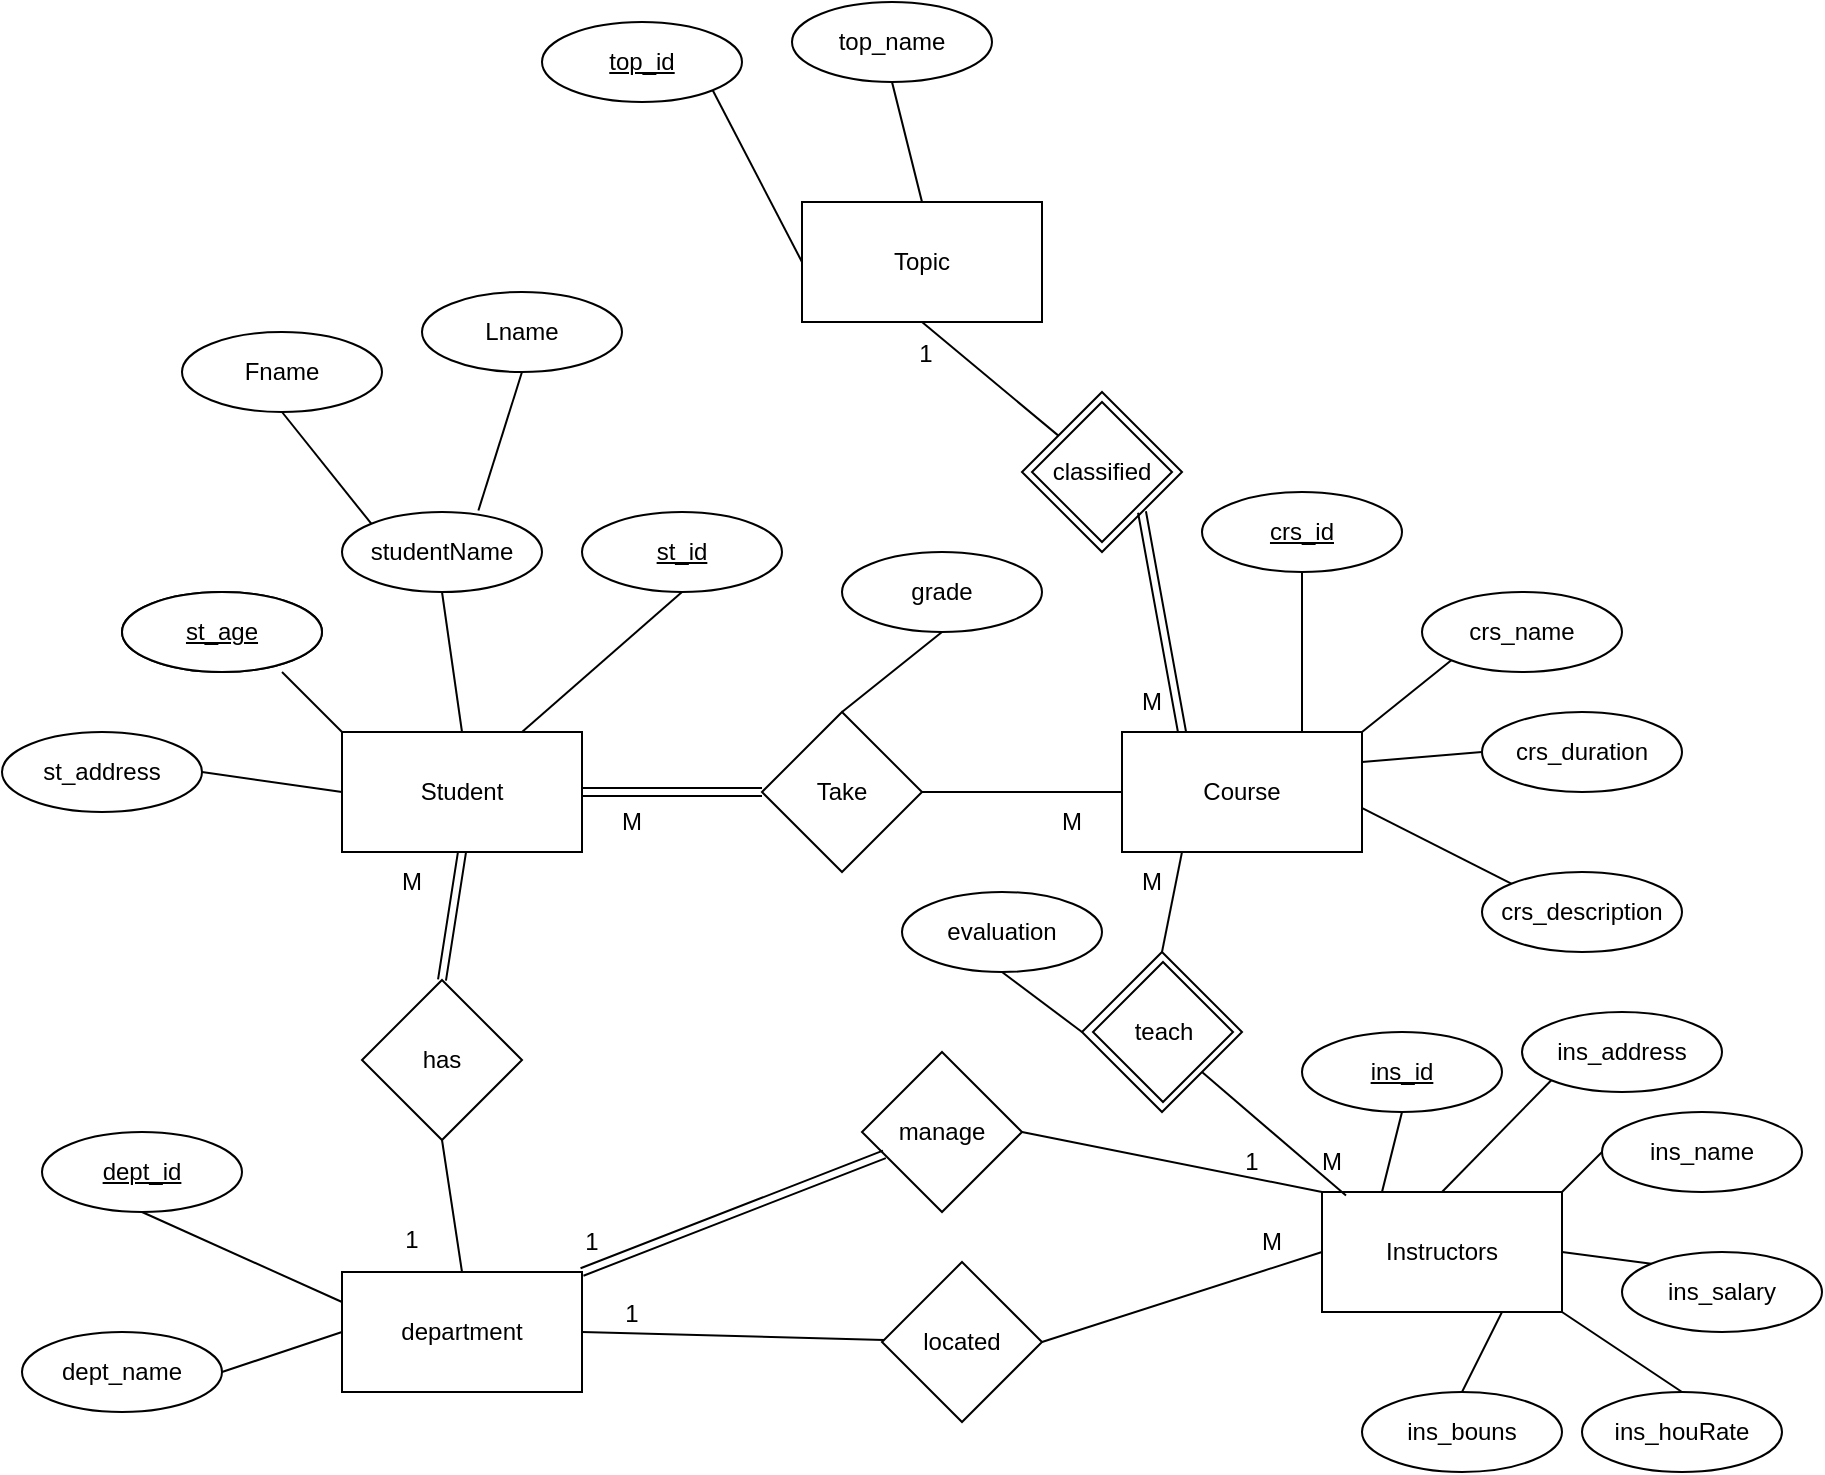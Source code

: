 <mxfile version="26.3.0">
  <diagram name="Page-1" id="MwVfZ_kmh55VOKtCk7Vx">
    <mxGraphModel dx="2017" dy="1715" grid="1" gridSize="10" guides="1" tooltips="1" connect="1" arrows="1" fold="1" page="1" pageScale="1" pageWidth="850" pageHeight="1100" math="0" shadow="0">
      <root>
        <mxCell id="0" />
        <mxCell id="1" parent="0" />
        <mxCell id="tnMj4dc2GbIXgGItkEYh-1" value="Student" style="rounded=0;whiteSpace=wrap;html=1;" parent="1" vertex="1">
          <mxGeometry x="100" y="40" width="120" height="60" as="geometry" />
        </mxCell>
        <mxCell id="tnMj4dc2GbIXgGItkEYh-2" value="department" style="rounded=0;whiteSpace=wrap;html=1;" parent="1" vertex="1">
          <mxGeometry x="100" y="310" width="120" height="60" as="geometry" />
        </mxCell>
        <mxCell id="tnMj4dc2GbIXgGItkEYh-4" value="Course" style="rounded=0;whiteSpace=wrap;html=1;" parent="1" vertex="1">
          <mxGeometry x="490" y="40" width="120" height="60" as="geometry" />
        </mxCell>
        <mxCell id="tnMj4dc2GbIXgGItkEYh-5" value="Topic" style="rounded=0;whiteSpace=wrap;html=1;" parent="1" vertex="1">
          <mxGeometry x="330" y="-225" width="120" height="60" as="geometry" />
        </mxCell>
        <mxCell id="tnMj4dc2GbIXgGItkEYh-6" value="Instructors" style="rounded=0;whiteSpace=wrap;html=1;" parent="1" vertex="1">
          <mxGeometry x="590" y="270" width="120" height="60" as="geometry" />
        </mxCell>
        <mxCell id="tnMj4dc2GbIXgGItkEYh-7" value="&lt;u&gt;st_id&lt;/u&gt;" style="ellipse;whiteSpace=wrap;html=1;" parent="1" vertex="1">
          <mxGeometry x="220" y="-70" width="100" height="40" as="geometry" />
        </mxCell>
        <mxCell id="tnMj4dc2GbIXgGItkEYh-8" value="studentName" style="ellipse;whiteSpace=wrap;html=1;" parent="1" vertex="1">
          <mxGeometry x="100" y="-70" width="100" height="40" as="geometry" />
        </mxCell>
        <mxCell id="tnMj4dc2GbIXgGItkEYh-9" value="&lt;u&gt;st_id&lt;/u&gt;" style="ellipse;whiteSpace=wrap;html=1;" parent="1" vertex="1">
          <mxGeometry x="-10" y="-30" width="100" height="40" as="geometry" />
        </mxCell>
        <mxCell id="tnMj4dc2GbIXgGItkEYh-10" value="&lt;u&gt;st_age&lt;/u&gt;" style="ellipse;whiteSpace=wrap;html=1;" parent="1" vertex="1">
          <mxGeometry x="-10" y="-30" width="100" height="40" as="geometry" />
        </mxCell>
        <mxCell id="tnMj4dc2GbIXgGItkEYh-11" value="st_address" style="ellipse;whiteSpace=wrap;html=1;" parent="1" vertex="1">
          <mxGeometry x="-70" y="40" width="100" height="40" as="geometry" />
        </mxCell>
        <mxCell id="tnMj4dc2GbIXgGItkEYh-12" value="Lname" style="ellipse;whiteSpace=wrap;html=1;" parent="1" vertex="1">
          <mxGeometry x="140" y="-180" width="100" height="40" as="geometry" />
        </mxCell>
        <mxCell id="tnMj4dc2GbIXgGItkEYh-13" value="Fname" style="ellipse;whiteSpace=wrap;html=1;" parent="1" vertex="1">
          <mxGeometry x="20" y="-160" width="100" height="40" as="geometry" />
        </mxCell>
        <mxCell id="tnMj4dc2GbIXgGItkEYh-14" value="" style="endArrow=none;html=1;rounded=0;entryX=0.5;entryY=1;entryDx=0;entryDy=0;exitX=0.682;exitY=-0.019;exitDx=0;exitDy=0;exitPerimeter=0;" parent="1" source="tnMj4dc2GbIXgGItkEYh-8" target="tnMj4dc2GbIXgGItkEYh-12" edge="1">
          <mxGeometry width="50" height="50" relative="1" as="geometry">
            <mxPoint x="150" y="-70" as="sourcePoint" />
            <mxPoint x="200" y="-120" as="targetPoint" />
          </mxGeometry>
        </mxCell>
        <mxCell id="tnMj4dc2GbIXgGItkEYh-16" value="" style="endArrow=none;html=1;rounded=0;entryX=0.5;entryY=1;entryDx=0;entryDy=0;exitX=0;exitY=0;exitDx=0;exitDy=0;" parent="1" source="tnMj4dc2GbIXgGItkEYh-8" target="tnMj4dc2GbIXgGItkEYh-13" edge="1">
          <mxGeometry width="50" height="50" relative="1" as="geometry">
            <mxPoint x="178" y="-61" as="sourcePoint" />
            <mxPoint x="200" y="-130" as="targetPoint" />
          </mxGeometry>
        </mxCell>
        <mxCell id="tnMj4dc2GbIXgGItkEYh-17" value="" style="endArrow=none;html=1;rounded=0;entryX=0.5;entryY=1;entryDx=0;entryDy=0;exitX=0.5;exitY=0;exitDx=0;exitDy=0;" parent="1" source="tnMj4dc2GbIXgGItkEYh-1" target="tnMj4dc2GbIXgGItkEYh-8" edge="1">
          <mxGeometry width="50" height="50" relative="1" as="geometry">
            <mxPoint x="160" y="50" as="sourcePoint" />
            <mxPoint x="182" y="-29" as="targetPoint" />
          </mxGeometry>
        </mxCell>
        <mxCell id="tnMj4dc2GbIXgGItkEYh-18" value="" style="endArrow=none;html=1;rounded=0;entryX=0.5;entryY=1;entryDx=0;entryDy=0;exitX=0.75;exitY=0;exitDx=0;exitDy=0;" parent="1" source="tnMj4dc2GbIXgGItkEYh-1" target="tnMj4dc2GbIXgGItkEYh-7" edge="1">
          <mxGeometry width="50" height="50" relative="1" as="geometry">
            <mxPoint x="170" y="60" as="sourcePoint" />
            <mxPoint x="160" y="-20" as="targetPoint" />
          </mxGeometry>
        </mxCell>
        <mxCell id="tnMj4dc2GbIXgGItkEYh-19" value="" style="endArrow=none;html=1;rounded=0;entryX=0.5;entryY=1;entryDx=0;entryDy=0;exitX=0;exitY=0;exitDx=0;exitDy=0;" parent="1" source="tnMj4dc2GbIXgGItkEYh-1" edge="1">
          <mxGeometry width="50" height="50" relative="1" as="geometry">
            <mxPoint x="100" y="70" as="sourcePoint" />
            <mxPoint x="70" y="10" as="targetPoint" />
          </mxGeometry>
        </mxCell>
        <mxCell id="tnMj4dc2GbIXgGItkEYh-20" value="" style="endArrow=none;html=1;rounded=0;entryX=1;entryY=0.5;entryDx=0;entryDy=0;exitX=0;exitY=0.5;exitDx=0;exitDy=0;" parent="1" source="tnMj4dc2GbIXgGItkEYh-1" target="tnMj4dc2GbIXgGItkEYh-11" edge="1">
          <mxGeometry width="50" height="50" relative="1" as="geometry">
            <mxPoint x="110" y="80" as="sourcePoint" />
            <mxPoint x="80" y="20" as="targetPoint" />
          </mxGeometry>
        </mxCell>
        <mxCell id="tnMj4dc2GbIXgGItkEYh-23" value="&lt;u&gt;dept_id&lt;/u&gt;" style="ellipse;whiteSpace=wrap;html=1;" parent="1" vertex="1">
          <mxGeometry x="-50" y="240" width="100" height="40" as="geometry" />
        </mxCell>
        <mxCell id="tnMj4dc2GbIXgGItkEYh-24" value="dept_name" style="ellipse;whiteSpace=wrap;html=1;" parent="1" vertex="1">
          <mxGeometry x="-60" y="340" width="100" height="40" as="geometry" />
        </mxCell>
        <mxCell id="tnMj4dc2GbIXgGItkEYh-25" value="" style="endArrow=none;html=1;rounded=0;entryX=0.5;entryY=1;entryDx=0;entryDy=0;exitX=0;exitY=0.25;exitDx=0;exitDy=0;" parent="1" source="tnMj4dc2GbIXgGItkEYh-2" target="tnMj4dc2GbIXgGItkEYh-23" edge="1">
          <mxGeometry width="50" height="50" relative="1" as="geometry">
            <mxPoint x="100" y="290" as="sourcePoint" />
            <mxPoint x="30" y="280" as="targetPoint" />
          </mxGeometry>
        </mxCell>
        <mxCell id="tnMj4dc2GbIXgGItkEYh-26" value="" style="endArrow=none;html=1;rounded=0;entryX=1;entryY=0.5;entryDx=0;entryDy=0;exitX=0;exitY=0.5;exitDx=0;exitDy=0;" parent="1" source="tnMj4dc2GbIXgGItkEYh-2" target="tnMj4dc2GbIXgGItkEYh-24" edge="1">
          <mxGeometry width="50" height="50" relative="1" as="geometry">
            <mxPoint x="110" y="335" as="sourcePoint" />
            <mxPoint x="10" y="290" as="targetPoint" />
          </mxGeometry>
        </mxCell>
        <mxCell id="tnMj4dc2GbIXgGItkEYh-27" value="&lt;u&gt;crs_id&lt;/u&gt;" style="ellipse;whiteSpace=wrap;html=1;" parent="1" vertex="1">
          <mxGeometry x="530" y="-80" width="100" height="40" as="geometry" />
        </mxCell>
        <mxCell id="tnMj4dc2GbIXgGItkEYh-28" value="crs_name" style="ellipse;whiteSpace=wrap;html=1;" parent="1" vertex="1">
          <mxGeometry x="640" y="-30" width="100" height="40" as="geometry" />
        </mxCell>
        <mxCell id="tnMj4dc2GbIXgGItkEYh-29" value="crs_duration" style="ellipse;whiteSpace=wrap;html=1;" parent="1" vertex="1">
          <mxGeometry x="670" y="30" width="100" height="40" as="geometry" />
        </mxCell>
        <mxCell id="tnMj4dc2GbIXgGItkEYh-30" value="crs_description" style="ellipse;whiteSpace=wrap;html=1;" parent="1" vertex="1">
          <mxGeometry x="670" y="110" width="100" height="40" as="geometry" />
        </mxCell>
        <mxCell id="tnMj4dc2GbIXgGItkEYh-31" value="" style="endArrow=none;html=1;rounded=0;entryX=0.5;entryY=1;entryDx=0;entryDy=0;exitX=0.75;exitY=0;exitDx=0;exitDy=0;" parent="1" source="tnMj4dc2GbIXgGItkEYh-4" target="tnMj4dc2GbIXgGItkEYh-27" edge="1">
          <mxGeometry width="50" height="50" relative="1" as="geometry">
            <mxPoint x="500" y="25" as="sourcePoint" />
            <mxPoint x="580" y="-45" as="targetPoint" />
          </mxGeometry>
        </mxCell>
        <mxCell id="tnMj4dc2GbIXgGItkEYh-32" value="" style="endArrow=none;html=1;rounded=0;entryX=0;entryY=1;entryDx=0;entryDy=0;exitX=1;exitY=0;exitDx=0;exitDy=0;" parent="1" source="tnMj4dc2GbIXgGItkEYh-4" target="tnMj4dc2GbIXgGItkEYh-28" edge="1">
          <mxGeometry width="50" height="50" relative="1" as="geometry">
            <mxPoint x="590" y="50" as="sourcePoint" />
            <mxPoint x="590" y="-30" as="targetPoint" />
          </mxGeometry>
        </mxCell>
        <mxCell id="tnMj4dc2GbIXgGItkEYh-33" value="" style="endArrow=none;html=1;rounded=0;entryX=0;entryY=0.5;entryDx=0;entryDy=0;exitX=1;exitY=0.25;exitDx=0;exitDy=0;" parent="1" source="tnMj4dc2GbIXgGItkEYh-4" target="tnMj4dc2GbIXgGItkEYh-29" edge="1">
          <mxGeometry width="50" height="50" relative="1" as="geometry">
            <mxPoint x="620" y="50" as="sourcePoint" />
            <mxPoint x="665" y="14" as="targetPoint" />
          </mxGeometry>
        </mxCell>
        <mxCell id="tnMj4dc2GbIXgGItkEYh-34" value="" style="endArrow=none;html=1;rounded=0;entryX=0;entryY=0;entryDx=0;entryDy=0;exitX=0.999;exitY=0.632;exitDx=0;exitDy=0;exitPerimeter=0;" parent="1" source="tnMj4dc2GbIXgGItkEYh-4" target="tnMj4dc2GbIXgGItkEYh-30" edge="1">
          <mxGeometry width="50" height="50" relative="1" as="geometry">
            <mxPoint x="620" y="65" as="sourcePoint" />
            <mxPoint x="680" y="60" as="targetPoint" />
          </mxGeometry>
        </mxCell>
        <mxCell id="tnMj4dc2GbIXgGItkEYh-35" value="&lt;u&gt;ins_id&lt;/u&gt;" style="ellipse;whiteSpace=wrap;html=1;" parent="1" vertex="1">
          <mxGeometry x="580" y="190" width="100" height="40" as="geometry" />
        </mxCell>
        <mxCell id="tnMj4dc2GbIXgGItkEYh-36" value="ins_name" style="ellipse;whiteSpace=wrap;html=1;" parent="1" vertex="1">
          <mxGeometry x="730" y="230" width="100" height="40" as="geometry" />
        </mxCell>
        <mxCell id="tnMj4dc2GbIXgGItkEYh-37" value="ins_salary" style="ellipse;whiteSpace=wrap;html=1;" parent="1" vertex="1">
          <mxGeometry x="740" y="300" width="100" height="40" as="geometry" />
        </mxCell>
        <mxCell id="tnMj4dc2GbIXgGItkEYh-38" value="ins_houRate" style="ellipse;whiteSpace=wrap;html=1;" parent="1" vertex="1">
          <mxGeometry x="720" y="370" width="100" height="40" as="geometry" />
        </mxCell>
        <mxCell id="tnMj4dc2GbIXgGItkEYh-39" value="ins_bouns" style="ellipse;whiteSpace=wrap;html=1;" parent="1" vertex="1">
          <mxGeometry x="610" y="370" width="100" height="40" as="geometry" />
        </mxCell>
        <mxCell id="tnMj4dc2GbIXgGItkEYh-40" value="ins_address" style="ellipse;whiteSpace=wrap;html=1;" parent="1" vertex="1">
          <mxGeometry x="690" y="180" width="100" height="40" as="geometry" />
        </mxCell>
        <mxCell id="tnMj4dc2GbIXgGItkEYh-43" value="" style="endArrow=none;html=1;rounded=0;entryX=0.5;entryY=1;entryDx=0;entryDy=0;exitX=0.25;exitY=0;exitDx=0;exitDy=0;" parent="1" source="tnMj4dc2GbIXgGItkEYh-6" target="tnMj4dc2GbIXgGItkEYh-35" edge="1">
          <mxGeometry width="50" height="50" relative="1" as="geometry">
            <mxPoint x="620" y="88" as="sourcePoint" />
            <mxPoint x="695" y="126" as="targetPoint" />
          </mxGeometry>
        </mxCell>
        <mxCell id="tnMj4dc2GbIXgGItkEYh-44" value="" style="endArrow=none;html=1;rounded=0;entryX=0;entryY=1;entryDx=0;entryDy=0;exitX=0.5;exitY=0;exitDx=0;exitDy=0;" parent="1" source="tnMj4dc2GbIXgGItkEYh-6" target="tnMj4dc2GbIXgGItkEYh-40" edge="1">
          <mxGeometry width="50" height="50" relative="1" as="geometry">
            <mxPoint x="630" y="280" as="sourcePoint" />
            <mxPoint x="640" y="240" as="targetPoint" />
          </mxGeometry>
        </mxCell>
        <mxCell id="tnMj4dc2GbIXgGItkEYh-45" value="" style="endArrow=none;html=1;rounded=0;entryX=0;entryY=0.5;entryDx=0;entryDy=0;exitX=1;exitY=0;exitDx=0;exitDy=0;" parent="1" source="tnMj4dc2GbIXgGItkEYh-6" target="tnMj4dc2GbIXgGItkEYh-36" edge="1">
          <mxGeometry width="50" height="50" relative="1" as="geometry">
            <mxPoint x="660" y="280" as="sourcePoint" />
            <mxPoint x="715" y="224" as="targetPoint" />
          </mxGeometry>
        </mxCell>
        <mxCell id="tnMj4dc2GbIXgGItkEYh-46" value="" style="endArrow=none;html=1;rounded=0;entryX=0;entryY=0;entryDx=0;entryDy=0;exitX=1;exitY=0.5;exitDx=0;exitDy=0;" parent="1" source="tnMj4dc2GbIXgGItkEYh-6" target="tnMj4dc2GbIXgGItkEYh-37" edge="1">
          <mxGeometry width="50" height="50" relative="1" as="geometry">
            <mxPoint x="720" y="280" as="sourcePoint" />
            <mxPoint x="740" y="260" as="targetPoint" />
          </mxGeometry>
        </mxCell>
        <mxCell id="tnMj4dc2GbIXgGItkEYh-47" value="" style="endArrow=none;html=1;rounded=0;entryX=0.5;entryY=0;entryDx=0;entryDy=0;exitX=1;exitY=1;exitDx=0;exitDy=0;" parent="1" source="tnMj4dc2GbIXgGItkEYh-6" target="tnMj4dc2GbIXgGItkEYh-38" edge="1">
          <mxGeometry width="50" height="50" relative="1" as="geometry">
            <mxPoint x="720" y="310" as="sourcePoint" />
            <mxPoint x="765" y="316" as="targetPoint" />
          </mxGeometry>
        </mxCell>
        <mxCell id="tnMj4dc2GbIXgGItkEYh-48" value="" style="endArrow=none;html=1;rounded=0;entryX=0.5;entryY=0;entryDx=0;entryDy=0;exitX=0.75;exitY=1;exitDx=0;exitDy=0;" parent="1" source="tnMj4dc2GbIXgGItkEYh-6" target="tnMj4dc2GbIXgGItkEYh-39" edge="1">
          <mxGeometry width="50" height="50" relative="1" as="geometry">
            <mxPoint x="720" y="340" as="sourcePoint" />
            <mxPoint x="780" y="380" as="targetPoint" />
          </mxGeometry>
        </mxCell>
        <mxCell id="tnMj4dc2GbIXgGItkEYh-49" value="top_name" style="ellipse;whiteSpace=wrap;html=1;" parent="1" vertex="1">
          <mxGeometry x="325" y="-325" width="100" height="40" as="geometry" />
        </mxCell>
        <mxCell id="tnMj4dc2GbIXgGItkEYh-50" value="&lt;u&gt;top_id&lt;/u&gt;" style="ellipse;whiteSpace=wrap;html=1;" parent="1" vertex="1">
          <mxGeometry x="200" y="-315" width="100" height="40" as="geometry" />
        </mxCell>
        <mxCell id="tnMj4dc2GbIXgGItkEYh-51" value="" style="endArrow=none;html=1;rounded=0;entryX=1;entryY=0.5;entryDx=0;entryDy=0;exitX=0;exitY=0.5;exitDx=0;exitDy=0;" parent="1" source="tnMj4dc2GbIXgGItkEYh-4" target="tnMj4dc2GbIXgGItkEYh-52" edge="1">
          <mxGeometry width="50" height="50" relative="1" as="geometry">
            <mxPoint x="230" y="220" as="sourcePoint" />
            <mxPoint x="280" y="170" as="targetPoint" />
          </mxGeometry>
        </mxCell>
        <mxCell id="tnMj4dc2GbIXgGItkEYh-52" value="Take" style="rhombus;whiteSpace=wrap;html=1;" parent="1" vertex="1">
          <mxGeometry x="310" y="30" width="80" height="80" as="geometry" />
        </mxCell>
        <mxCell id="tnMj4dc2GbIXgGItkEYh-53" value="" style="endArrow=none;html=1;rounded=0;entryX=1;entryY=0.5;entryDx=0;entryDy=0;shape=link;" parent="1" source="tnMj4dc2GbIXgGItkEYh-52" target="tnMj4dc2GbIXgGItkEYh-1" edge="1">
          <mxGeometry width="50" height="50" relative="1" as="geometry">
            <mxPoint x="500" y="80" as="sourcePoint" />
            <mxPoint x="400" y="80" as="targetPoint" />
          </mxGeometry>
        </mxCell>
        <mxCell id="tnMj4dc2GbIXgGItkEYh-54" value="M" style="text;html=1;align=center;verticalAlign=middle;whiteSpace=wrap;rounded=0;" parent="1" vertex="1">
          <mxGeometry x="230" y="70" width="30" height="30" as="geometry" />
        </mxCell>
        <mxCell id="tnMj4dc2GbIXgGItkEYh-56" value="M" style="text;html=1;align=center;verticalAlign=middle;whiteSpace=wrap;rounded=0;" parent="1" vertex="1">
          <mxGeometry x="450" y="70" width="30" height="30" as="geometry" />
        </mxCell>
        <mxCell id="tnMj4dc2GbIXgGItkEYh-57" value="grade" style="ellipse;whiteSpace=wrap;html=1;" parent="1" vertex="1">
          <mxGeometry x="350" y="-50" width="100" height="40" as="geometry" />
        </mxCell>
        <mxCell id="tnMj4dc2GbIXgGItkEYh-58" value="" style="endArrow=none;html=1;rounded=0;entryX=0.5;entryY=1;entryDx=0;entryDy=0;exitX=0.5;exitY=0;exitDx=0;exitDy=0;" parent="1" source="tnMj4dc2GbIXgGItkEYh-52" target="tnMj4dc2GbIXgGItkEYh-57" edge="1">
          <mxGeometry width="50" height="50" relative="1" as="geometry">
            <mxPoint x="353" y="29" as="sourcePoint" />
            <mxPoint x="385" y="-20" as="targetPoint" />
          </mxGeometry>
        </mxCell>
        <mxCell id="tnMj4dc2GbIXgGItkEYh-59" value="" style="endArrow=none;html=1;rounded=0;entryX=1;entryY=0.5;entryDx=0;entryDy=0;exitX=0;exitY=0.5;exitDx=0;exitDy=0;" parent="1" source="tnMj4dc2GbIXgGItkEYh-6" target="tnMj4dc2GbIXgGItkEYh-60" edge="1">
          <mxGeometry width="50" height="50" relative="1" as="geometry">
            <mxPoint x="580" y="300" as="sourcePoint" />
            <mxPoint x="300" y="440" as="targetPoint" />
          </mxGeometry>
        </mxCell>
        <mxCell id="tnMj4dc2GbIXgGItkEYh-60" value="located" style="rhombus;whiteSpace=wrap;html=1;" parent="1" vertex="1">
          <mxGeometry x="370" y="305" width="80" height="80" as="geometry" />
        </mxCell>
        <mxCell id="tnMj4dc2GbIXgGItkEYh-61" value="" style="endArrow=none;html=1;rounded=0;entryX=1;entryY=0.5;entryDx=0;entryDy=0;" parent="1" source="tnMj4dc2GbIXgGItkEYh-60" target="tnMj4dc2GbIXgGItkEYh-2" edge="1">
          <mxGeometry width="50" height="50" relative="1" as="geometry">
            <mxPoint x="520" y="350" as="sourcePoint" />
            <mxPoint x="240" y="340" as="targetPoint" />
          </mxGeometry>
        </mxCell>
        <mxCell id="tnMj4dc2GbIXgGItkEYh-63" value="M" style="text;html=1;align=center;verticalAlign=middle;whiteSpace=wrap;rounded=0;" parent="1" vertex="1">
          <mxGeometry x="550" y="280" width="30" height="30" as="geometry" />
        </mxCell>
        <mxCell id="tnMj4dc2GbIXgGItkEYh-64" value="1" style="text;html=1;align=center;verticalAlign=middle;whiteSpace=wrap;rounded=0;" parent="1" vertex="1">
          <mxGeometry x="230" y="320" width="30" height="22" as="geometry" />
        </mxCell>
        <mxCell id="tnMj4dc2GbIXgGItkEYh-65" value="manage" style="rhombus;whiteSpace=wrap;html=1;" parent="1" vertex="1">
          <mxGeometry x="360" y="200" width="80" height="80" as="geometry" />
        </mxCell>
        <mxCell id="tnMj4dc2GbIXgGItkEYh-66" value="" style="endArrow=none;html=1;rounded=0;entryX=1;entryY=0.5;entryDx=0;entryDy=0;exitX=0;exitY=0;exitDx=0;exitDy=0;" parent="1" source="tnMj4dc2GbIXgGItkEYh-6" target="tnMj4dc2GbIXgGItkEYh-65" edge="1">
          <mxGeometry width="50" height="50" relative="1" as="geometry">
            <mxPoint x="580" y="190" as="sourcePoint" />
            <mxPoint x="290" y="330" as="targetPoint" />
          </mxGeometry>
        </mxCell>
        <mxCell id="tnMj4dc2GbIXgGItkEYh-67" value="" style="endArrow=none;html=1;rounded=0;entryX=1;entryY=0;entryDx=0;entryDy=0;shape=link;" parent="1" source="tnMj4dc2GbIXgGItkEYh-65" target="tnMj4dc2GbIXgGItkEYh-2" edge="1">
          <mxGeometry width="50" height="50" relative="1" as="geometry">
            <mxPoint x="510" y="240" as="sourcePoint" />
            <mxPoint x="210" y="230" as="targetPoint" />
          </mxGeometry>
        </mxCell>
        <mxCell id="tnMj4dc2GbIXgGItkEYh-69" value="" style="endArrow=none;html=1;rounded=0;entryX=1;entryY=1;entryDx=0;entryDy=0;exitX=0.1;exitY=0.03;exitDx=0;exitDy=0;exitPerimeter=0;" parent="1" source="tnMj4dc2GbIXgGItkEYh-6" target="tnMj4dc2GbIXgGItkEYh-68" edge="1">
          <mxGeometry width="50" height="50" relative="1" as="geometry">
            <mxPoint x="600" y="280" as="sourcePoint" />
            <mxPoint x="450" y="250" as="targetPoint" />
          </mxGeometry>
        </mxCell>
        <mxCell id="tnMj4dc2GbIXgGItkEYh-70" value="" style="endArrow=none;html=1;rounded=0;entryX=0.25;entryY=1;entryDx=0;entryDy=0;exitX=0.5;exitY=0;exitDx=0;exitDy=0;" parent="1" source="tnMj4dc2GbIXgGItkEYh-68" target="tnMj4dc2GbIXgGItkEYh-4" edge="1">
          <mxGeometry width="50" height="50" relative="1" as="geometry">
            <mxPoint x="600" y="172" as="sourcePoint" />
            <mxPoint x="528" y="110" as="targetPoint" />
          </mxGeometry>
        </mxCell>
        <mxCell id="tnMj4dc2GbIXgGItkEYh-71" value="M" style="text;html=1;align=center;verticalAlign=middle;whiteSpace=wrap;rounded=0;" parent="1" vertex="1">
          <mxGeometry x="490" y="100" width="30" height="30" as="geometry" />
        </mxCell>
        <mxCell id="tnMj4dc2GbIXgGItkEYh-72" value="M" style="text;html=1;align=center;verticalAlign=middle;whiteSpace=wrap;rounded=0;" parent="1" vertex="1">
          <mxGeometry x="580" y="240" width="30" height="30" as="geometry" />
        </mxCell>
        <mxCell id="tnMj4dc2GbIXgGItkEYh-73" value="evaluation" style="ellipse;whiteSpace=wrap;html=1;" parent="1" vertex="1">
          <mxGeometry x="380" y="120" width="100" height="40" as="geometry" />
        </mxCell>
        <mxCell id="tnMj4dc2GbIXgGItkEYh-74" value="" style="endArrow=none;html=1;rounded=0;entryX=0.5;entryY=1;entryDx=0;entryDy=0;exitX=0;exitY=0.5;exitDx=0;exitDy=0;" parent="1" source="tnMj4dc2GbIXgGItkEYh-68" target="tnMj4dc2GbIXgGItkEYh-73" edge="1">
          <mxGeometry width="50" height="50" relative="1" as="geometry">
            <mxPoint x="420" y="200" as="sourcePoint" />
            <mxPoint x="495" y="56" as="targetPoint" />
          </mxGeometry>
        </mxCell>
        <mxCell id="tnMj4dc2GbIXgGItkEYh-75" value="1" style="text;html=1;align=center;verticalAlign=middle;whiteSpace=wrap;rounded=0;" parent="1" vertex="1">
          <mxGeometry x="210" y="284" width="30" height="22" as="geometry" />
        </mxCell>
        <mxCell id="tnMj4dc2GbIXgGItkEYh-76" value="1" style="text;html=1;align=center;verticalAlign=middle;whiteSpace=wrap;rounded=0;" parent="1" vertex="1">
          <mxGeometry x="540" y="244" width="30" height="22" as="geometry" />
        </mxCell>
        <mxCell id="tnMj4dc2GbIXgGItkEYh-78" value="" style="group" parent="1" vertex="1" connectable="0">
          <mxGeometry x="470" y="150" width="80" height="80" as="geometry" />
        </mxCell>
        <mxCell id="tnMj4dc2GbIXgGItkEYh-68" value="teach" style="rhombus;whiteSpace=wrap;html=1;" parent="tnMj4dc2GbIXgGItkEYh-78" vertex="1">
          <mxGeometry width="80" height="80" as="geometry" />
        </mxCell>
        <mxCell id="tnMj4dc2GbIXgGItkEYh-77" value="teach" style="rhombus;whiteSpace=wrap;html=1;" parent="tnMj4dc2GbIXgGItkEYh-78" vertex="1">
          <mxGeometry x="5.5" y="5" width="70" height="70" as="geometry" />
        </mxCell>
        <mxCell id="tnMj4dc2GbIXgGItkEYh-81" value="classified" style="rhombus;whiteSpace=wrap;html=1;" parent="1" vertex="1">
          <mxGeometry x="440" y="-130" width="80" height="80" as="geometry" />
        </mxCell>
        <mxCell id="tnMj4dc2GbIXgGItkEYh-83" value="" style="endArrow=none;html=1;rounded=0;entryX=1;entryY=1;entryDx=0;entryDy=0;exitX=0;exitY=0.5;exitDx=0;exitDy=0;" parent="1" source="tnMj4dc2GbIXgGItkEYh-5" target="tnMj4dc2GbIXgGItkEYh-50" edge="1">
          <mxGeometry width="50" height="50" relative="1" as="geometry">
            <mxPoint x="278" y="-206" as="sourcePoint" />
            <mxPoint x="300" y="-275" as="targetPoint" />
          </mxGeometry>
        </mxCell>
        <mxCell id="tnMj4dc2GbIXgGItkEYh-84" value="" style="endArrow=none;html=1;rounded=0;entryX=0.5;entryY=1;entryDx=0;entryDy=0;exitX=0.5;exitY=0;exitDx=0;exitDy=0;" parent="1" source="tnMj4dc2GbIXgGItkEYh-5" target="tnMj4dc2GbIXgGItkEYh-49" edge="1">
          <mxGeometry width="50" height="50" relative="1" as="geometry">
            <mxPoint x="340" y="-185" as="sourcePoint" />
            <mxPoint x="295" y="-271" as="targetPoint" />
          </mxGeometry>
        </mxCell>
        <mxCell id="tnMj4dc2GbIXgGItkEYh-85" value="M" style="text;html=1;align=center;verticalAlign=middle;whiteSpace=wrap;rounded=0;" parent="1" vertex="1">
          <mxGeometry x="490" y="10" width="30" height="30" as="geometry" />
        </mxCell>
        <mxCell id="tnMj4dc2GbIXgGItkEYh-86" value="1" style="text;html=1;align=center;verticalAlign=middle;whiteSpace=wrap;rounded=0;" parent="1" vertex="1">
          <mxGeometry x="377" y="-160" width="30" height="22" as="geometry" />
        </mxCell>
        <mxCell id="tnMj4dc2GbIXgGItkEYh-88" value="" style="group" parent="1" vertex="1" connectable="0">
          <mxGeometry x="445" y="-125" width="70" height="70" as="geometry" />
        </mxCell>
        <mxCell id="tnMj4dc2GbIXgGItkEYh-80" value="" style="endArrow=none;html=1;rounded=0;entryX=1;entryY=1;entryDx=0;entryDy=0;exitX=0.25;exitY=0;exitDx=0;exitDy=0;shape=link;" parent="tnMj4dc2GbIXgGItkEYh-88" source="tnMj4dc2GbIXgGItkEYh-4" target="tnMj4dc2GbIXgGItkEYh-81" edge="1">
          <mxGeometry width="50" height="50" relative="1" as="geometry">
            <mxPoint x="95" y="-210" as="sourcePoint" />
            <mxPoint x="-95" y="-80" as="targetPoint" />
          </mxGeometry>
        </mxCell>
        <mxCell id="tnMj4dc2GbIXgGItkEYh-82" value="" style="endArrow=none;html=1;rounded=0;entryX=0.5;entryY=1;entryDx=0;entryDy=0;" parent="tnMj4dc2GbIXgGItkEYh-88" source="tnMj4dc2GbIXgGItkEYh-81" target="tnMj4dc2GbIXgGItkEYh-5" edge="1">
          <mxGeometry width="50" height="50" relative="1" as="geometry">
            <mxPoint x="175" y="515" as="sourcePoint" />
            <mxPoint x="-125" y="505" as="targetPoint" />
          </mxGeometry>
        </mxCell>
        <mxCell id="tnMj4dc2GbIXgGItkEYh-87" value="classified" style="rhombus;whiteSpace=wrap;html=1;" parent="tnMj4dc2GbIXgGItkEYh-88" vertex="1">
          <mxGeometry width="70" height="70" as="geometry" />
        </mxCell>
        <mxCell id="tnMj4dc2GbIXgGItkEYh-90" value="has" style="rhombus;whiteSpace=wrap;html=1;" parent="1" vertex="1">
          <mxGeometry x="110" y="164" width="80" height="80" as="geometry" />
        </mxCell>
        <mxCell id="tnMj4dc2GbIXgGItkEYh-91" value="" style="endArrow=none;html=1;rounded=0;entryX=0.5;entryY=0;entryDx=0;entryDy=0;exitX=0.5;exitY=1;exitDx=0;exitDy=0;shape=link;" parent="1" source="tnMj4dc2GbIXgGItkEYh-1" target="tnMj4dc2GbIXgGItkEYh-90" edge="1">
          <mxGeometry width="50" height="50" relative="1" as="geometry">
            <mxPoint x="250" y="180" as="sourcePoint" />
            <mxPoint x="100" y="150" as="targetPoint" />
          </mxGeometry>
        </mxCell>
        <mxCell id="tnMj4dc2GbIXgGItkEYh-92" value="" style="endArrow=none;html=1;rounded=0;entryX=0.5;entryY=1;entryDx=0;entryDy=0;exitX=0.5;exitY=0;exitDx=0;exitDy=0;" parent="1" source="tnMj4dc2GbIXgGItkEYh-2" target="tnMj4dc2GbIXgGItkEYh-90" edge="1">
          <mxGeometry width="50" height="50" relative="1" as="geometry">
            <mxPoint x="170" y="110" as="sourcePoint" />
            <mxPoint x="160" y="174" as="targetPoint" />
          </mxGeometry>
        </mxCell>
        <mxCell id="Enpf5vp9B_4J1mqtQNKp-1" value="1" style="text;html=1;align=center;verticalAlign=middle;whiteSpace=wrap;rounded=0;" vertex="1" parent="1">
          <mxGeometry x="120" y="283" width="30" height="22" as="geometry" />
        </mxCell>
        <mxCell id="Enpf5vp9B_4J1mqtQNKp-2" value="M" style="text;html=1;align=center;verticalAlign=middle;whiteSpace=wrap;rounded=0;" vertex="1" parent="1">
          <mxGeometry x="120" y="100" width="30" height="30" as="geometry" />
        </mxCell>
      </root>
    </mxGraphModel>
  </diagram>
</mxfile>
